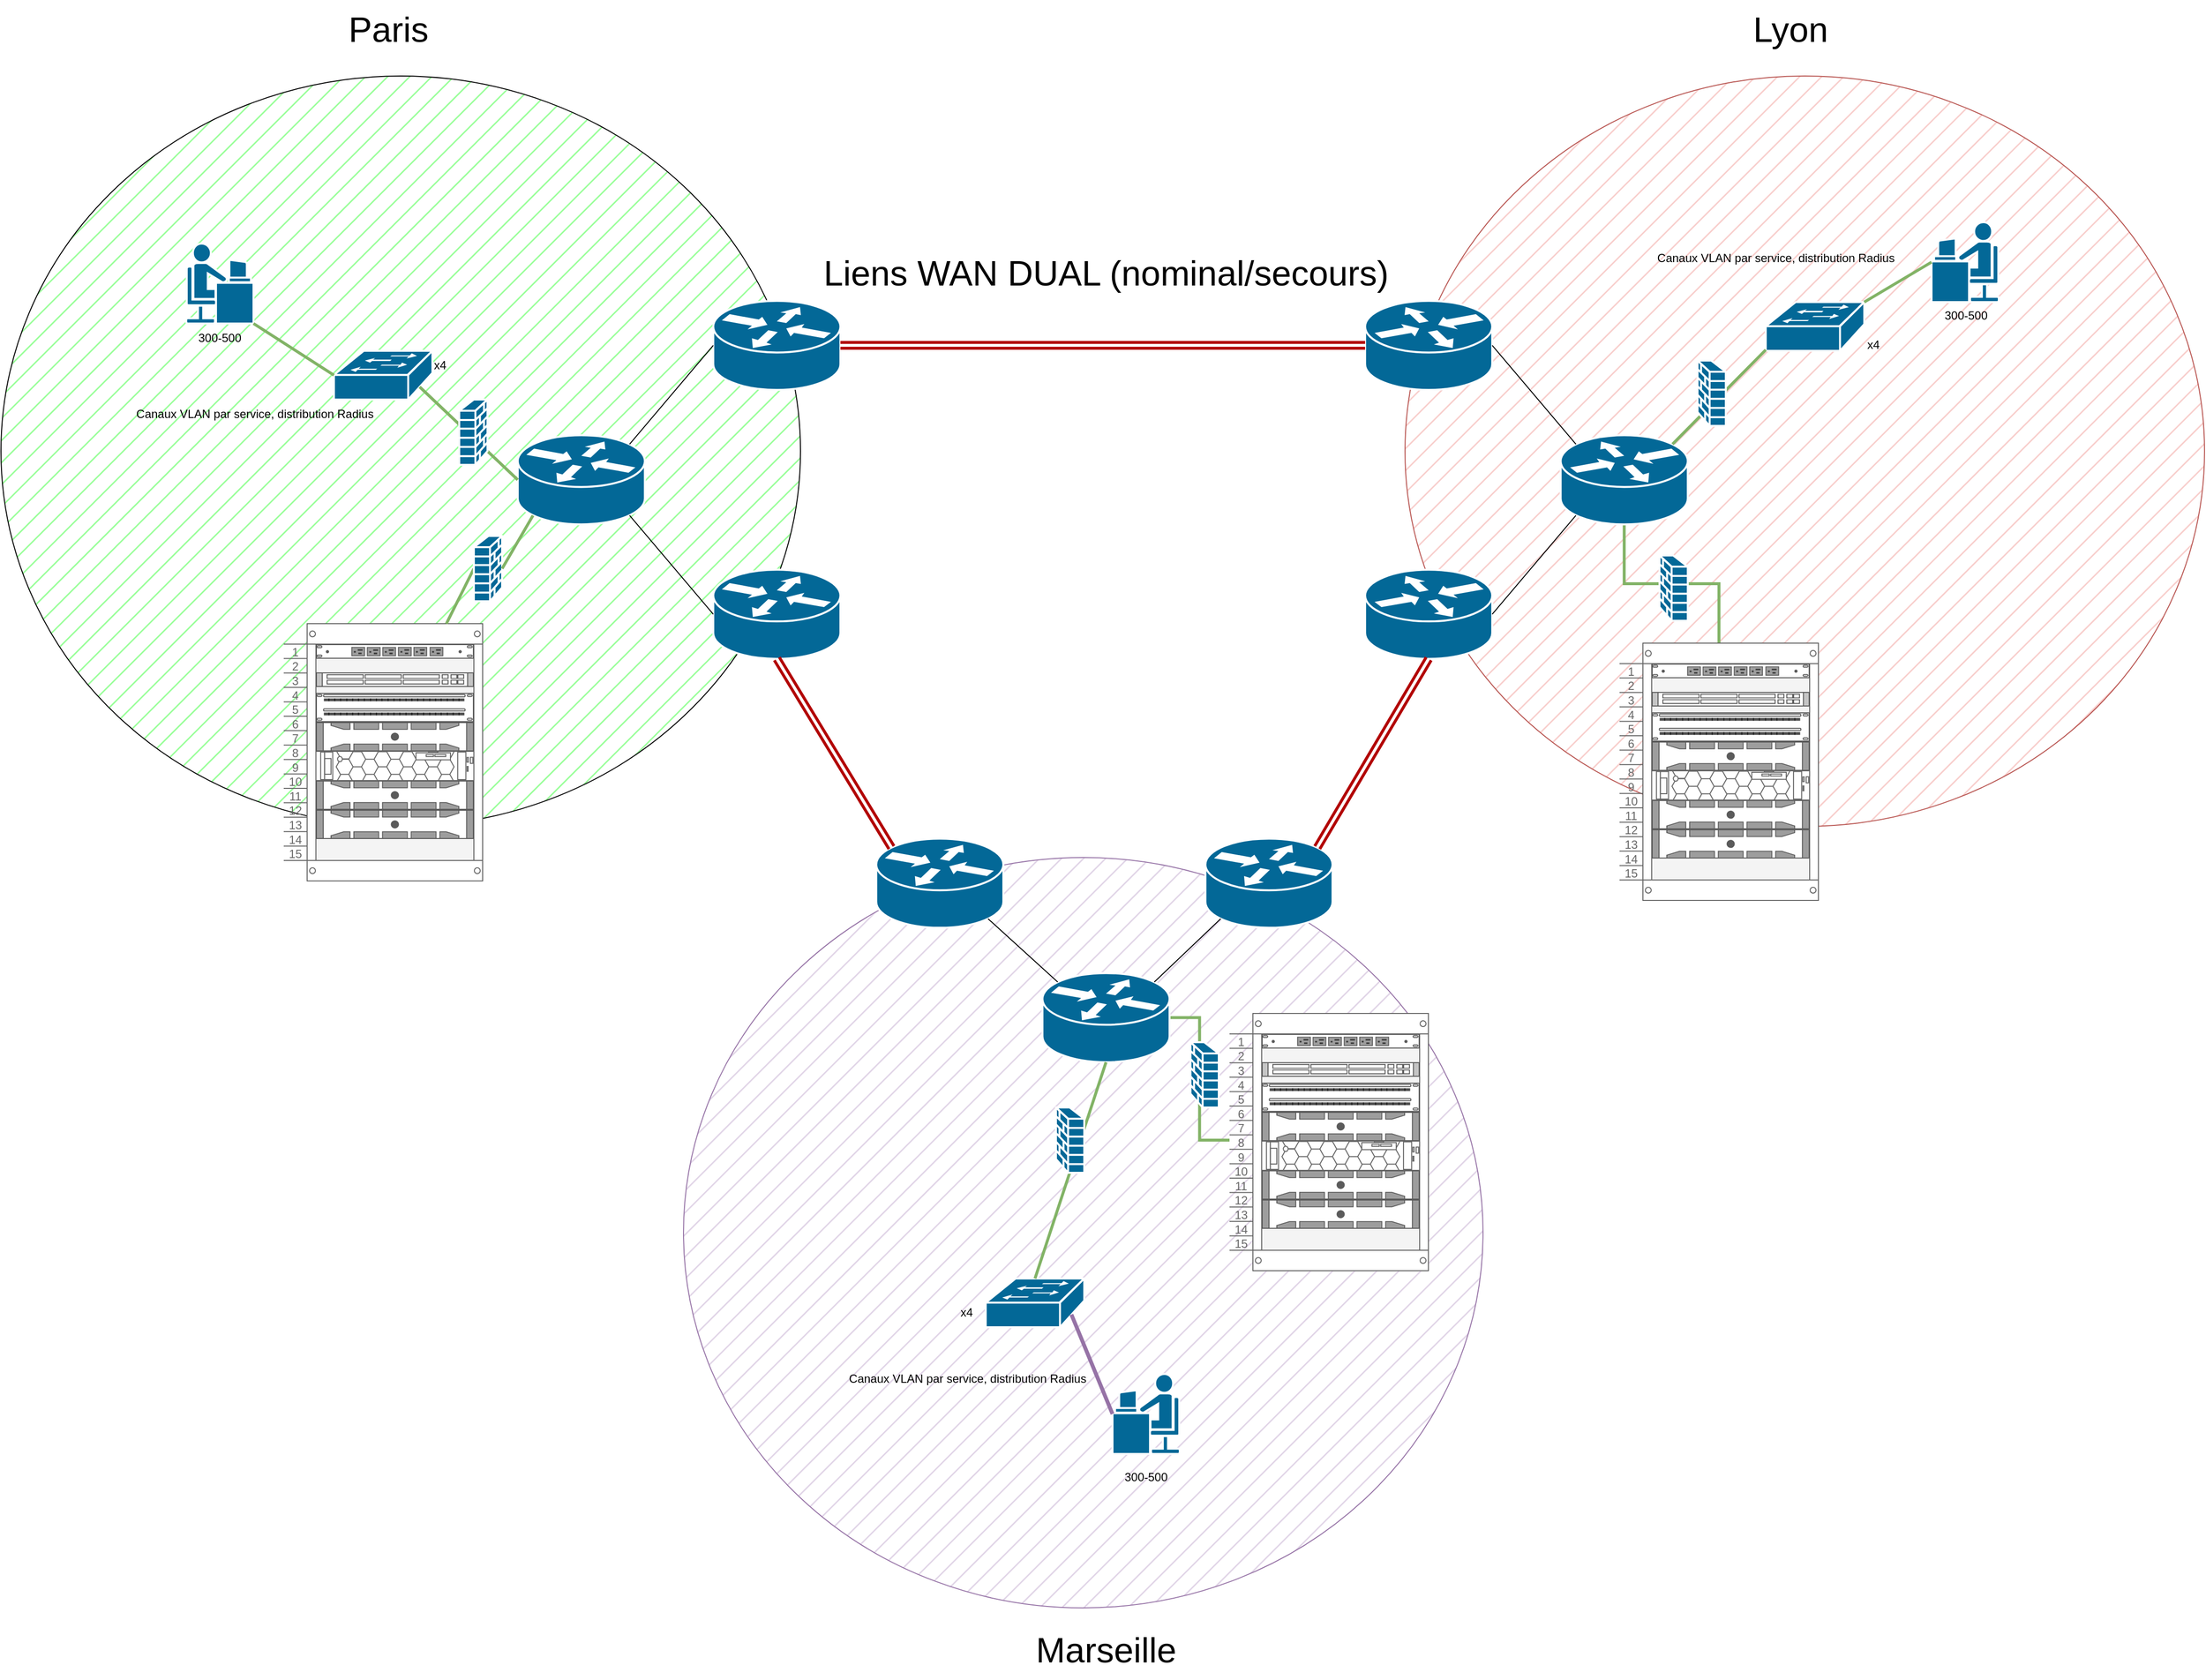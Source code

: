 <mxfile version="22.1.11" type="github">
  <diagram name="Page-1" id="g4gm5gnGPgdy_71Fz9E6">
    <mxGraphModel dx="3794" dy="2175" grid="1" gridSize="10" guides="1" tooltips="1" connect="1" arrows="1" fold="1" page="1" pageScale="1" pageWidth="1169" pageHeight="827" math="0" shadow="0">
      <root>
        <mxCell id="0" />
        <mxCell id="1" parent="0" />
        <mxCell id="iUcQiUfxktG9Ryg0rw_d-79" value="" style="ellipse;whiteSpace=wrap;html=1;fillColor=#e1d5e7;fillStyle=hatch;strokeColor=#9673a6;movable=0;resizable=0;rotatable=0;deletable=0;editable=0;locked=1;connectable=0;" vertex="1" parent="1">
          <mxGeometry x="250" y="620" width="820" height="770" as="geometry" />
        </mxCell>
        <mxCell id="iUcQiUfxktG9Ryg0rw_d-74" value="" style="ellipse;whiteSpace=wrap;html=1;fillColor=#f8cecc;fillStyle=hatch;strokeColor=#b85450;" vertex="1" parent="1">
          <mxGeometry x="990" y="-182" width="820" height="770" as="geometry" />
        </mxCell>
        <mxCell id="iUcQiUfxktG9Ryg0rw_d-60" value="" style="ellipse;whiteSpace=wrap;html=1;fillColor=#99FF99;fillStyle=hatch;" vertex="1" parent="1">
          <mxGeometry x="-450" y="-182" width="820" height="770" as="geometry" />
        </mxCell>
        <mxCell id="iUcQiUfxktG9Ryg0rw_d-22" value="" style="strokeColor=#666666;html=1;verticalLabelPosition=bottom;labelBackgroundColor=#ffffff;verticalAlign=top;outlineConnect=0;shadow=0;dashed=0;shape=mxgraph.rackGeneral.rackCabinet3;fillColor2=#f4f4f4;container=1;collapsible=0;childLayout=rack;allowGaps=1;marginLeft=33;marginRight=9;marginTop=21;marginBottom=22;textColor=#666666;numDisp=ascend;" vertex="1" parent="1">
          <mxGeometry x="-160" y="380" width="204" height="260" as="geometry" />
        </mxCell>
        <mxCell id="iUcQiUfxktG9Ryg0rw_d-25" value="" style="strokeColor=#666666;html=1;labelPosition=right;align=left;spacingLeft=15;shadow=0;dashed=0;outlineConnect=0;shape=mxgraph.rack.dell.power_strip;" vertex="1" parent="iUcQiUfxktG9Ryg0rw_d-22">
          <mxGeometry x="33" y="21" width="162" height="15" as="geometry" />
        </mxCell>
        <mxCell id="iUcQiUfxktG9Ryg0rw_d-24" value="" style="shape=mxgraph.rack.cisco.cisco_catalyst_4948_switch;html=1;labelPosition=right;align=left;spacingLeft=15;dashed=0;shadow=0;fillColor=#ffffff;" vertex="1" parent="iUcQiUfxktG9Ryg0rw_d-22">
          <mxGeometry x="33" y="50" width="162" height="15" as="geometry" />
        </mxCell>
        <mxCell id="iUcQiUfxktG9Ryg0rw_d-36" value="" style="strokeColor=#666666;html=1;labelPosition=right;align=left;spacingLeft=15;shadow=0;dashed=0;outlineConnect=0;shape=mxgraph.rack.general.cat5e_enhanced_patch_panel_48_ports;" vertex="1" parent="iUcQiUfxktG9Ryg0rw_d-22">
          <mxGeometry x="33" y="71" width="162" height="30" as="geometry" />
        </mxCell>
        <mxCell id="iUcQiUfxktG9Ryg0rw_d-30" value="" style="strokeColor=#666666;html=1;labelPosition=right;align=left;spacingLeft=15;shadow=0;dashed=0;outlineConnect=0;shape=mxgraph.rack.dell.dell_poweredge_2u;" vertex="1" parent="iUcQiUfxktG9Ryg0rw_d-22">
          <mxGeometry x="33" y="101" width="162" height="30" as="geometry" />
        </mxCell>
        <mxCell id="iUcQiUfxktG9Ryg0rw_d-33" value="" style="strokeColor=#666666;html=1;labelPosition=right;align=left;spacingLeft=15;shadow=0;dashed=0;outlineConnect=0;shape=mxgraph.rack.dell.poweredge_r730xd;" vertex="1" parent="iUcQiUfxktG9Ryg0rw_d-22">
          <mxGeometry x="33" y="191" width="162" height="30" as="geometry" />
        </mxCell>
        <mxCell id="iUcQiUfxktG9Ryg0rw_d-32" value="" style="strokeColor=#666666;html=1;labelPosition=right;align=left;spacingLeft=15;shadow=0;dashed=0;outlineConnect=0;shape=mxgraph.rack.dell.poweredge_r730;" vertex="1" parent="iUcQiUfxktG9Ryg0rw_d-22">
          <mxGeometry x="33" y="161" width="162" height="30" as="geometry" />
        </mxCell>
        <mxCell id="iUcQiUfxktG9Ryg0rw_d-31" value="" style="strokeColor=#666666;html=1;labelPosition=right;align=left;spacingLeft=15;shadow=0;dashed=0;outlineConnect=0;shape=mxgraph.rack.dell.poweredge_r840;" vertex="1" parent="iUcQiUfxktG9Ryg0rw_d-22">
          <mxGeometry x="33" y="131" width="162" height="30" as="geometry" />
        </mxCell>
        <mxCell id="iUcQiUfxktG9Ryg0rw_d-1" value="" style="shape=mxgraph.cisco.routers.router;sketch=0;html=1;pointerEvents=1;dashed=0;fillColor=#036897;strokeColor=#ffffff;strokeWidth=2;verticalLabelPosition=bottom;verticalAlign=top;align=center;outlineConnect=0;movable=1;resizable=1;rotatable=1;deletable=1;editable=1;locked=0;connectable=1;container=0;" vertex="1" parent="1">
          <mxGeometry x="80" y="186.675" width="130.362" height="91.411" as="geometry" />
        </mxCell>
        <mxCell id="iUcQiUfxktG9Ryg0rw_d-2" value="" style="shape=mxgraph.cisco.routers.router;sketch=0;html=1;pointerEvents=1;dashed=0;fillColor=#036897;strokeColor=#ffffff;strokeWidth=2;verticalLabelPosition=bottom;verticalAlign=top;align=center;outlineConnect=0;movable=1;resizable=1;rotatable=1;deletable=1;editable=1;locked=0;connectable=1;container=0;" vertex="1" parent="1">
          <mxGeometry x="280.557" y="48.697" width="130.362" height="91.411" as="geometry" />
        </mxCell>
        <mxCell id="iUcQiUfxktG9Ryg0rw_d-3" value="" style="shape=mxgraph.cisco.routers.router;sketch=0;html=1;pointerEvents=1;dashed=0;fillColor=#036897;strokeColor=#ffffff;strokeWidth=2;verticalLabelPosition=bottom;verticalAlign=top;align=center;outlineConnect=0;movable=1;resizable=1;rotatable=1;deletable=1;editable=1;locked=0;connectable=1;container=0;" vertex="1" parent="1">
          <mxGeometry x="280.557" y="324.654" width="130.362" height="91.411" as="geometry" />
        </mxCell>
        <mxCell id="iUcQiUfxktG9Ryg0rw_d-5" style="rounded=0;orthogonalLoop=1;jettySize=auto;html=1;exitX=0.88;exitY=0.9;exitDx=0;exitDy=0;exitPerimeter=0;entryX=0;entryY=0.5;entryDx=0;entryDy=0;entryPerimeter=0;endArrow=none;endFill=0;movable=1;resizable=1;rotatable=1;deletable=1;editable=1;locked=0;connectable=1;" edge="1" parent="1" source="iUcQiUfxktG9Ryg0rw_d-1" target="iUcQiUfxktG9Ryg0rw_d-3">
          <mxGeometry relative="1" as="geometry" />
        </mxCell>
        <mxCell id="iUcQiUfxktG9Ryg0rw_d-7" style="rounded=0;orthogonalLoop=1;jettySize=auto;html=1;exitX=0.88;exitY=0.1;exitDx=0;exitDy=0;exitPerimeter=0;entryX=0;entryY=0.5;entryDx=0;entryDy=0;entryPerimeter=0;endArrow=none;endFill=0;movable=1;resizable=1;rotatable=1;deletable=1;editable=1;locked=0;connectable=1;" edge="1" parent="1" source="iUcQiUfxktG9Ryg0rw_d-1" target="iUcQiUfxktG9Ryg0rw_d-2">
          <mxGeometry relative="1" as="geometry" />
        </mxCell>
        <mxCell id="iUcQiUfxktG9Ryg0rw_d-54" style="edgeStyle=orthogonalEdgeStyle;rounded=0;orthogonalLoop=1;jettySize=auto;html=1;exitX=0.5;exitY=1;exitDx=0;exitDy=0;exitPerimeter=0;endArrow=none;endFill=0;strokeWidth=3;fillColor=#d5e8d4;strokeColor=#82b366;" edge="1" parent="1" source="iUcQiUfxktG9Ryg0rw_d-8" target="iUcQiUfxktG9Ryg0rw_d-45">
          <mxGeometry relative="1" as="geometry" />
        </mxCell>
        <mxCell id="iUcQiUfxktG9Ryg0rw_d-8" value="" style="shape=mxgraph.cisco.routers.router;sketch=0;html=1;pointerEvents=1;dashed=0;fillColor=#036897;strokeColor=#ffffff;strokeWidth=2;verticalLabelPosition=bottom;verticalAlign=top;align=center;outlineConnect=0;flipH=1;flipV=0;movable=1;resizable=1;rotatable=1;deletable=1;editable=1;locked=0;connectable=1;container=0;" vertex="1" parent="1">
          <mxGeometry x="1149.638" y="186.675" width="130.362" height="91.411" as="geometry" />
        </mxCell>
        <mxCell id="iUcQiUfxktG9Ryg0rw_d-9" value="" style="shape=mxgraph.cisco.routers.router;sketch=0;html=1;pointerEvents=1;dashed=0;fillColor=#036897;strokeColor=#ffffff;strokeWidth=2;verticalLabelPosition=bottom;verticalAlign=top;align=center;outlineConnect=0;flipH=1;flipV=0;movable=1;resizable=1;rotatable=1;deletable=1;editable=1;locked=0;connectable=1;container=0;" vertex="1" parent="1">
          <mxGeometry x="949.081" y="48.697" width="130.362" height="91.411" as="geometry" />
        </mxCell>
        <mxCell id="iUcQiUfxktG9Ryg0rw_d-10" value="" style="shape=mxgraph.cisco.routers.router;sketch=0;html=1;pointerEvents=1;dashed=0;fillColor=#036897;strokeColor=#ffffff;strokeWidth=2;verticalLabelPosition=bottom;verticalAlign=top;align=center;outlineConnect=0;flipH=1;flipV=0;movable=1;resizable=1;rotatable=1;deletable=1;editable=1;locked=0;connectable=1;container=0;" vertex="1" parent="1">
          <mxGeometry x="949.081" y="324.654" width="130.362" height="91.411" as="geometry" />
        </mxCell>
        <mxCell id="iUcQiUfxktG9Ryg0rw_d-11" style="rounded=0;orthogonalLoop=1;jettySize=auto;html=1;exitX=0.88;exitY=0.9;exitDx=0;exitDy=0;exitPerimeter=0;entryX=0;entryY=0.5;entryDx=0;entryDy=0;entryPerimeter=0;endArrow=none;endFill=0;movable=1;resizable=1;rotatable=1;deletable=1;editable=1;locked=0;connectable=1;" edge="1" parent="1" source="iUcQiUfxktG9Ryg0rw_d-8" target="iUcQiUfxktG9Ryg0rw_d-10">
          <mxGeometry relative="1" as="geometry" />
        </mxCell>
        <mxCell id="iUcQiUfxktG9Ryg0rw_d-20" style="rounded=0;orthogonalLoop=1;jettySize=auto;html=1;exitX=1;exitY=0.5;exitDx=0;exitDy=0;exitPerimeter=0;endArrow=none;endFill=0;shape=link;fillColor=#e51400;strokeColor=#B20000;strokeWidth=3;movable=1;resizable=1;rotatable=1;deletable=1;editable=1;locked=0;connectable=1;" edge="1" parent="1" source="iUcQiUfxktG9Ryg0rw_d-2" target="iUcQiUfxktG9Ryg0rw_d-9">
          <mxGeometry relative="1" as="geometry" />
        </mxCell>
        <mxCell id="iUcQiUfxktG9Ryg0rw_d-12" style="rounded=0;orthogonalLoop=1;jettySize=auto;html=1;exitX=0.88;exitY=0.1;exitDx=0;exitDy=0;exitPerimeter=0;entryX=0;entryY=0.5;entryDx=0;entryDy=0;entryPerimeter=0;endArrow=none;endFill=0;movable=1;resizable=1;rotatable=1;deletable=1;editable=1;locked=0;connectable=1;" edge="1" parent="1" source="iUcQiUfxktG9Ryg0rw_d-8" target="iUcQiUfxktG9Ryg0rw_d-9">
          <mxGeometry relative="1" as="geometry" />
        </mxCell>
        <mxCell id="iUcQiUfxktG9Ryg0rw_d-13" value="" style="shape=mxgraph.cisco.routers.router;sketch=0;html=1;pointerEvents=1;dashed=0;fillColor=#036897;strokeColor=#ffffff;strokeWidth=2;verticalLabelPosition=bottom;verticalAlign=top;align=center;outlineConnect=0;movable=1;resizable=1;rotatable=1;deletable=1;editable=1;locked=0;connectable=1;container=0;" vertex="1" parent="1">
          <mxGeometry x="447.688" y="600.611" width="130.362" height="91.411" as="geometry" />
        </mxCell>
        <mxCell id="iUcQiUfxktG9Ryg0rw_d-14" value="" style="shape=mxgraph.cisco.routers.router;sketch=0;html=1;pointerEvents=1;dashed=0;fillColor=#036897;strokeColor=#ffffff;strokeWidth=2;verticalLabelPosition=bottom;verticalAlign=top;align=center;outlineConnect=0;movable=1;resizable=1;rotatable=1;deletable=1;editable=1;locked=0;connectable=1;container=0;" vertex="1" parent="1">
          <mxGeometry x="785.292" y="600.611" width="130.362" height="91.411" as="geometry" />
        </mxCell>
        <mxCell id="iUcQiUfxktG9Ryg0rw_d-53" style="edgeStyle=orthogonalEdgeStyle;rounded=0;orthogonalLoop=1;jettySize=auto;html=1;exitX=1;exitY=0.5;exitDx=0;exitDy=0;exitPerimeter=0;endArrow=none;endFill=0;strokeWidth=3;fillColor=#d5e8d4;strokeColor=#82b366;" edge="1" parent="1" source="iUcQiUfxktG9Ryg0rw_d-15" target="iUcQiUfxktG9Ryg0rw_d-37">
          <mxGeometry relative="1" as="geometry" />
        </mxCell>
        <mxCell id="iUcQiUfxktG9Ryg0rw_d-15" value="" style="shape=mxgraph.cisco.routers.router;sketch=0;html=1;pointerEvents=1;dashed=0;fillColor=#036897;strokeColor=#ffffff;strokeWidth=2;verticalLabelPosition=bottom;verticalAlign=top;align=center;outlineConnect=0;movable=1;resizable=1;rotatable=1;deletable=1;editable=1;locked=0;connectable=1;container=0;" vertex="1" parent="1">
          <mxGeometry x="618.162" y="738.589" width="130.362" height="91.411" as="geometry" />
        </mxCell>
        <mxCell id="iUcQiUfxktG9Ryg0rw_d-16" style="rounded=0;orthogonalLoop=1;jettySize=auto;html=1;exitX=0.88;exitY=0.9;exitDx=0;exitDy=0;exitPerimeter=0;entryX=0.12;entryY=0.1;entryDx=0;entryDy=0;entryPerimeter=0;endArrow=none;endFill=0;movable=1;resizable=1;rotatable=1;deletable=1;editable=1;locked=0;connectable=1;" edge="1" parent="1" source="iUcQiUfxktG9Ryg0rw_d-13" target="iUcQiUfxktG9Ryg0rw_d-15">
          <mxGeometry relative="1" as="geometry" />
        </mxCell>
        <mxCell id="iUcQiUfxktG9Ryg0rw_d-17" style="rounded=0;orthogonalLoop=1;jettySize=auto;html=1;exitX=0.12;exitY=0.9;exitDx=0;exitDy=0;exitPerimeter=0;entryX=0.88;entryY=0.1;entryDx=0;entryDy=0;entryPerimeter=0;endArrow=none;endFill=0;movable=1;resizable=1;rotatable=1;deletable=1;editable=1;locked=0;connectable=1;" edge="1" parent="1" source="iUcQiUfxktG9Ryg0rw_d-14" target="iUcQiUfxktG9Ryg0rw_d-15">
          <mxGeometry relative="1" as="geometry" />
        </mxCell>
        <mxCell id="iUcQiUfxktG9Ryg0rw_d-18" style="rounded=0;orthogonalLoop=1;jettySize=auto;html=1;exitX=0.5;exitY=1;exitDx=0;exitDy=0;exitPerimeter=0;entryX=0.12;entryY=0.1;entryDx=0;entryDy=0;entryPerimeter=0;endArrow=none;endFill=0;shape=link;fillColor=#e51400;strokeColor=#B20000;strokeWidth=3;movable=1;resizable=1;rotatable=1;deletable=1;editable=1;locked=0;connectable=1;" edge="1" parent="1" source="iUcQiUfxktG9Ryg0rw_d-3" target="iUcQiUfxktG9Ryg0rw_d-13">
          <mxGeometry relative="1" as="geometry" />
        </mxCell>
        <mxCell id="iUcQiUfxktG9Ryg0rw_d-19" style="rounded=0;orthogonalLoop=1;jettySize=auto;html=1;exitX=0.5;exitY=1;exitDx=0;exitDy=0;exitPerimeter=0;entryX=0.88;entryY=0.1;entryDx=0;entryDy=0;entryPerimeter=0;endArrow=none;endFill=0;shape=link;fillColor=#e51400;strokeColor=#B20000;strokeWidth=3;movable=1;resizable=1;rotatable=1;deletable=1;editable=1;locked=0;connectable=1;" edge="1" parent="1" source="iUcQiUfxktG9Ryg0rw_d-10" target="iUcQiUfxktG9Ryg0rw_d-14">
          <mxGeometry relative="1" as="geometry" />
        </mxCell>
        <mxCell id="iUcQiUfxktG9Ryg0rw_d-21" value="&lt;div&gt;&lt;font style=&quot;font-size: 36px;&quot;&gt;Liens WAN DUAL (nominal/secours)&lt;br&gt;&lt;/font&gt;&lt;/div&gt;" style="text;html=1;align=center;verticalAlign=middle;resizable=1;points=[];autosize=1;strokeColor=none;fillColor=none;movable=1;rotatable=1;deletable=1;editable=1;locked=0;connectable=1;container=0;" vertex="1" parent="1">
          <mxGeometry x="383.345" y="-10" width="600" height="60" as="geometry" />
        </mxCell>
        <mxCell id="iUcQiUfxktG9Ryg0rw_d-37" value="" style="strokeColor=#666666;html=1;verticalLabelPosition=bottom;labelBackgroundColor=#ffffff;verticalAlign=top;outlineConnect=0;shadow=0;dashed=0;shape=mxgraph.rackGeneral.rackCabinet3;fillColor2=#f4f4f4;container=1;collapsible=0;childLayout=rack;allowGaps=1;marginLeft=33;marginRight=9;marginTop=21;marginBottom=22;textColor=#666666;numDisp=ascend;" vertex="1" parent="1">
          <mxGeometry x="810" y="780" width="204" height="260" as="geometry" />
        </mxCell>
        <mxCell id="iUcQiUfxktG9Ryg0rw_d-38" value="" style="strokeColor=#666666;html=1;labelPosition=right;align=left;spacingLeft=15;shadow=0;dashed=0;outlineConnect=0;shape=mxgraph.rack.dell.power_strip;" vertex="1" parent="iUcQiUfxktG9Ryg0rw_d-37">
          <mxGeometry x="33" y="21" width="162" height="15" as="geometry" />
        </mxCell>
        <mxCell id="iUcQiUfxktG9Ryg0rw_d-39" value="" style="shape=mxgraph.rack.cisco.cisco_catalyst_4948_switch;html=1;labelPosition=right;align=left;spacingLeft=15;dashed=0;shadow=0;fillColor=#ffffff;" vertex="1" parent="iUcQiUfxktG9Ryg0rw_d-37">
          <mxGeometry x="33" y="50" width="162" height="15" as="geometry" />
        </mxCell>
        <mxCell id="iUcQiUfxktG9Ryg0rw_d-40" value="" style="strokeColor=#666666;html=1;labelPosition=right;align=left;spacingLeft=15;shadow=0;dashed=0;outlineConnect=0;shape=mxgraph.rack.general.cat5e_enhanced_patch_panel_48_ports;" vertex="1" parent="iUcQiUfxktG9Ryg0rw_d-37">
          <mxGeometry x="33" y="71" width="162" height="30" as="geometry" />
        </mxCell>
        <mxCell id="iUcQiUfxktG9Ryg0rw_d-41" value="" style="strokeColor=#666666;html=1;labelPosition=right;align=left;spacingLeft=15;shadow=0;dashed=0;outlineConnect=0;shape=mxgraph.rack.dell.dell_poweredge_2u;" vertex="1" parent="iUcQiUfxktG9Ryg0rw_d-37">
          <mxGeometry x="33" y="101" width="162" height="30" as="geometry" />
        </mxCell>
        <mxCell id="iUcQiUfxktG9Ryg0rw_d-42" value="" style="strokeColor=#666666;html=1;labelPosition=right;align=left;spacingLeft=15;shadow=0;dashed=0;outlineConnect=0;shape=mxgraph.rack.dell.poweredge_r730xd;" vertex="1" parent="iUcQiUfxktG9Ryg0rw_d-37">
          <mxGeometry x="33" y="191" width="162" height="30" as="geometry" />
        </mxCell>
        <mxCell id="iUcQiUfxktG9Ryg0rw_d-43" value="" style="strokeColor=#666666;html=1;labelPosition=right;align=left;spacingLeft=15;shadow=0;dashed=0;outlineConnect=0;shape=mxgraph.rack.dell.poweredge_r730;" vertex="1" parent="iUcQiUfxktG9Ryg0rw_d-37">
          <mxGeometry x="33" y="161" width="162" height="30" as="geometry" />
        </mxCell>
        <mxCell id="iUcQiUfxktG9Ryg0rw_d-44" value="" style="strokeColor=#666666;html=1;labelPosition=right;align=left;spacingLeft=15;shadow=0;dashed=0;outlineConnect=0;shape=mxgraph.rack.dell.poweredge_r840;" vertex="1" parent="iUcQiUfxktG9Ryg0rw_d-37">
          <mxGeometry x="33" y="131" width="162" height="30" as="geometry" />
        </mxCell>
        <mxCell id="iUcQiUfxktG9Ryg0rw_d-45" value="" style="strokeColor=#666666;html=1;verticalLabelPosition=bottom;labelBackgroundColor=#ffffff;verticalAlign=top;outlineConnect=0;shadow=0;dashed=0;shape=mxgraph.rackGeneral.rackCabinet3;fillColor2=#f4f4f4;container=1;collapsible=0;childLayout=rack;allowGaps=1;marginLeft=33;marginRight=9;marginTop=21;marginBottom=22;textColor=#666666;numDisp=ascend;" vertex="1" parent="1">
          <mxGeometry x="1210" y="400" width="204" height="260" as="geometry" />
        </mxCell>
        <mxCell id="iUcQiUfxktG9Ryg0rw_d-46" value="" style="strokeColor=#666666;html=1;labelPosition=right;align=left;spacingLeft=15;shadow=0;dashed=0;outlineConnect=0;shape=mxgraph.rack.dell.power_strip;" vertex="1" parent="iUcQiUfxktG9Ryg0rw_d-45">
          <mxGeometry x="33" y="21" width="162" height="15" as="geometry" />
        </mxCell>
        <mxCell id="iUcQiUfxktG9Ryg0rw_d-47" value="" style="shape=mxgraph.rack.cisco.cisco_catalyst_4948_switch;html=1;labelPosition=right;align=left;spacingLeft=15;dashed=0;shadow=0;fillColor=#ffffff;" vertex="1" parent="iUcQiUfxktG9Ryg0rw_d-45">
          <mxGeometry x="33" y="50" width="162" height="15" as="geometry" />
        </mxCell>
        <mxCell id="iUcQiUfxktG9Ryg0rw_d-48" value="" style="strokeColor=#666666;html=1;labelPosition=right;align=left;spacingLeft=15;shadow=0;dashed=0;outlineConnect=0;shape=mxgraph.rack.general.cat5e_enhanced_patch_panel_48_ports;" vertex="1" parent="iUcQiUfxktG9Ryg0rw_d-45">
          <mxGeometry x="33" y="71" width="162" height="30" as="geometry" />
        </mxCell>
        <mxCell id="iUcQiUfxktG9Ryg0rw_d-49" value="" style="strokeColor=#666666;html=1;labelPosition=right;align=left;spacingLeft=15;shadow=0;dashed=0;outlineConnect=0;shape=mxgraph.rack.dell.dell_poweredge_2u;" vertex="1" parent="iUcQiUfxktG9Ryg0rw_d-45">
          <mxGeometry x="33" y="101" width="162" height="30" as="geometry" />
        </mxCell>
        <mxCell id="iUcQiUfxktG9Ryg0rw_d-50" value="" style="strokeColor=#666666;html=1;labelPosition=right;align=left;spacingLeft=15;shadow=0;dashed=0;outlineConnect=0;shape=mxgraph.rack.dell.poweredge_r730xd;" vertex="1" parent="iUcQiUfxktG9Ryg0rw_d-45">
          <mxGeometry x="33" y="191" width="162" height="30" as="geometry" />
        </mxCell>
        <mxCell id="iUcQiUfxktG9Ryg0rw_d-51" value="" style="strokeColor=#666666;html=1;labelPosition=right;align=left;spacingLeft=15;shadow=0;dashed=0;outlineConnect=0;shape=mxgraph.rack.dell.poweredge_r730;" vertex="1" parent="iUcQiUfxktG9Ryg0rw_d-45">
          <mxGeometry x="33" y="161" width="162" height="30" as="geometry" />
        </mxCell>
        <mxCell id="iUcQiUfxktG9Ryg0rw_d-52" value="" style="strokeColor=#666666;html=1;labelPosition=right;align=left;spacingLeft=15;shadow=0;dashed=0;outlineConnect=0;shape=mxgraph.rack.dell.poweredge_r840;" vertex="1" parent="iUcQiUfxktG9Ryg0rw_d-45">
          <mxGeometry x="33" y="131" width="162" height="30" as="geometry" />
        </mxCell>
        <mxCell id="iUcQiUfxktG9Ryg0rw_d-57" value="" style="shape=mxgraph.cisco.people.androgenous_person;sketch=0;html=1;pointerEvents=1;dashed=0;fillColor=#036897;strokeColor=#ffffff;strokeWidth=2;verticalLabelPosition=bottom;verticalAlign=top;align=center;outlineConnect=0;" vertex="1" parent="1">
          <mxGeometry x="-260" y="-10" width="69" height="82" as="geometry" />
        </mxCell>
        <mxCell id="iUcQiUfxktG9Ryg0rw_d-66" style="rounded=0;orthogonalLoop=1;jettySize=auto;html=1;exitX=0;exitY=0.5;exitDx=0;exitDy=0;exitPerimeter=0;endArrow=none;endFill=0;strokeWidth=3;fillColor=#d5e8d4;strokeColor=#82b366;" edge="1" parent="1" source="iUcQiUfxktG9Ryg0rw_d-62" target="iUcQiUfxktG9Ryg0rw_d-22">
          <mxGeometry relative="1" as="geometry" />
        </mxCell>
        <mxCell id="iUcQiUfxktG9Ryg0rw_d-62" value="" style="shape=mxgraph.cisco.security.firewall;sketch=0;html=1;pointerEvents=1;dashed=0;fillColor=#036897;strokeColor=#ffffff;strokeWidth=2;verticalLabelPosition=bottom;verticalAlign=top;align=center;outlineConnect=0;" vertex="1" parent="1">
          <mxGeometry x="35" y="290" width="29" height="67" as="geometry" />
        </mxCell>
        <mxCell id="iUcQiUfxktG9Ryg0rw_d-65" style="rounded=0;orthogonalLoop=1;jettySize=auto;html=1;exitX=0.12;exitY=0.9;exitDx=0;exitDy=0;exitPerimeter=0;entryX=1;entryY=0.5;entryDx=0;entryDy=0;entryPerimeter=0;endArrow=none;endFill=0;fillColor=#d5e8d4;strokeColor=#82b366;strokeWidth=3;" edge="1" parent="1" source="iUcQiUfxktG9Ryg0rw_d-1" target="iUcQiUfxktG9Ryg0rw_d-62">
          <mxGeometry relative="1" as="geometry" />
        </mxCell>
        <mxCell id="iUcQiUfxktG9Ryg0rw_d-67" value="" style="shape=mxgraph.cisco.switches.workgroup_switch;sketch=0;html=1;pointerEvents=1;dashed=0;fillColor=#036897;strokeColor=#ffffff;strokeWidth=2;verticalLabelPosition=bottom;verticalAlign=top;align=center;outlineConnect=0;" vertex="1" parent="1">
          <mxGeometry x="-108.5" y="100" width="101" height="50" as="geometry" />
        </mxCell>
        <mxCell id="iUcQiUfxktG9Ryg0rw_d-68" style="rounded=0;orthogonalLoop=1;jettySize=auto;html=1;exitX=0.87;exitY=0.74;exitDx=0;exitDy=0;exitPerimeter=0;entryX=0;entryY=0.5;entryDx=0;entryDy=0;entryPerimeter=0;fillColor=#d5e8d4;strokeColor=#82b366;strokeWidth=3;endArrow=none;endFill=0;" edge="1" parent="1" source="iUcQiUfxktG9Ryg0rw_d-67" target="iUcQiUfxktG9Ryg0rw_d-1">
          <mxGeometry relative="1" as="geometry" />
        </mxCell>
        <mxCell id="iUcQiUfxktG9Ryg0rw_d-69" style="rounded=0;orthogonalLoop=1;jettySize=auto;html=1;exitX=1;exitY=1;exitDx=0;exitDy=0;exitPerimeter=0;entryX=0;entryY=0.5;entryDx=0;entryDy=0;entryPerimeter=0;strokeWidth=3;fillColor=#d5e8d4;strokeColor=#82b366;endArrow=none;endFill=0;" edge="1" parent="1" source="iUcQiUfxktG9Ryg0rw_d-57" target="iUcQiUfxktG9Ryg0rw_d-67">
          <mxGeometry relative="1" as="geometry" />
        </mxCell>
        <mxCell id="iUcQiUfxktG9Ryg0rw_d-70" value="" style="shape=mxgraph.cisco.security.firewall;sketch=0;html=1;pointerEvents=1;dashed=0;fillColor=#036897;strokeColor=#ffffff;strokeWidth=2;verticalLabelPosition=bottom;verticalAlign=top;align=center;outlineConnect=0;" vertex="1" parent="1">
          <mxGeometry x="20" y="150" width="29" height="67" as="geometry" />
        </mxCell>
        <mxCell id="iUcQiUfxktG9Ryg0rw_d-71" value="" style="shape=mxgraph.cisco.people.androgenous_person;sketch=0;html=1;pointerEvents=1;dashed=0;fillColor=#036897;strokeColor=#ffffff;strokeWidth=2;verticalLabelPosition=bottom;verticalAlign=top;align=center;outlineConnect=0;flipH=1;" vertex="1" parent="1">
          <mxGeometry x="1530" y="-32" width="69" height="82" as="geometry" />
        </mxCell>
        <mxCell id="iUcQiUfxktG9Ryg0rw_d-72" value="" style="shape=mxgraph.cisco.switches.workgroup_switch;sketch=0;html=1;pointerEvents=1;dashed=0;fillColor=#036897;strokeColor=#ffffff;strokeWidth=2;verticalLabelPosition=bottom;verticalAlign=top;align=center;outlineConnect=0;" vertex="1" parent="1">
          <mxGeometry x="1360" y="50" width="101" height="50" as="geometry" />
        </mxCell>
        <mxCell id="iUcQiUfxktG9Ryg0rw_d-75" style="rounded=0;orthogonalLoop=1;jettySize=auto;html=1;exitX=0.12;exitY=0.1;exitDx=0;exitDy=0;exitPerimeter=0;entryX=0;entryY=0.98;entryDx=0;entryDy=0;entryPerimeter=0;endArrow=none;endFill=0;strokeWidth=3;fillColor=#d5e8d4;strokeColor=#82b366;" edge="1" parent="1" source="iUcQiUfxktG9Ryg0rw_d-8" target="iUcQiUfxktG9Ryg0rw_d-72">
          <mxGeometry relative="1" as="geometry" />
        </mxCell>
        <mxCell id="iUcQiUfxktG9Ryg0rw_d-76" value="" style="shape=mxgraph.cisco.security.firewall;sketch=0;html=1;pointerEvents=1;dashed=0;fillColor=#036897;strokeColor=#ffffff;strokeWidth=2;verticalLabelPosition=bottom;verticalAlign=top;align=center;outlineConnect=0;flipH=1;flipV=0;" vertex="1" parent="1">
          <mxGeometry x="1290" y="110" width="29" height="67" as="geometry" />
        </mxCell>
        <mxCell id="iUcQiUfxktG9Ryg0rw_d-78" style="rounded=0;orthogonalLoop=1;jettySize=auto;html=1;exitX=1;exitY=0;exitDx=0;exitDy=0;exitPerimeter=0;entryX=1;entryY=0.5;entryDx=0;entryDy=0;entryPerimeter=0;strokeColor=#82b366;strokeWidth=3;endArrow=none;endFill=0;fillColor=#d5e8d4;" edge="1" parent="1" source="iUcQiUfxktG9Ryg0rw_d-72" target="iUcQiUfxktG9Ryg0rw_d-71">
          <mxGeometry relative="1" as="geometry" />
        </mxCell>
        <mxCell id="iUcQiUfxktG9Ryg0rw_d-80" value="" style="shape=mxgraph.cisco.people.androgenous_person;sketch=0;html=1;pointerEvents=1;dashed=0;fillColor=#036897;strokeColor=#ffffff;strokeWidth=2;verticalLabelPosition=bottom;verticalAlign=top;align=center;outlineConnect=0;flipH=1;" vertex="1" parent="1">
          <mxGeometry x="690" y="1150" width="69" height="82" as="geometry" />
        </mxCell>
        <mxCell id="iUcQiUfxktG9Ryg0rw_d-81" value="" style="shape=mxgraph.cisco.switches.workgroup_switch;sketch=0;html=1;pointerEvents=1;dashed=0;fillColor=#036897;strokeColor=#ffffff;strokeWidth=2;verticalLabelPosition=bottom;verticalAlign=top;align=center;outlineConnect=0;" vertex="1" parent="1">
          <mxGeometry x="560" y="1052" width="101" height="50" as="geometry" />
        </mxCell>
        <mxCell id="iUcQiUfxktG9Ryg0rw_d-84" style="rounded=0;orthogonalLoop=1;jettySize=auto;html=1;exitX=0.87;exitY=0.74;exitDx=0;exitDy=0;exitPerimeter=0;entryX=1;entryY=0.5;entryDx=0;entryDy=0;entryPerimeter=0;endArrow=none;endFill=0;strokeWidth=4;fillColor=#e1d5e7;strokeColor=#9673a6;" edge="1" parent="1" source="iUcQiUfxktG9Ryg0rw_d-81" target="iUcQiUfxktG9Ryg0rw_d-80">
          <mxGeometry relative="1" as="geometry" />
        </mxCell>
        <mxCell id="iUcQiUfxktG9Ryg0rw_d-85" style="rounded=0;orthogonalLoop=1;jettySize=auto;html=1;exitX=0.5;exitY=0;exitDx=0;exitDy=0;exitPerimeter=0;entryX=0.5;entryY=1;entryDx=0;entryDy=0;entryPerimeter=0;endArrow=none;endFill=0;fillColor=#d5e8d4;strokeColor=#82b366;strokeWidth=3;" edge="1" parent="1" source="iUcQiUfxktG9Ryg0rw_d-81" target="iUcQiUfxktG9Ryg0rw_d-15">
          <mxGeometry relative="1" as="geometry" />
        </mxCell>
        <mxCell id="iUcQiUfxktG9Ryg0rw_d-82" value="" style="shape=mxgraph.cisco.security.firewall;sketch=0;html=1;pointerEvents=1;dashed=0;fillColor=#036897;strokeColor=#ffffff;strokeWidth=2;verticalLabelPosition=bottom;verticalAlign=top;align=center;outlineConnect=0;flipH=1;flipV=0;" vertex="1" parent="1">
          <mxGeometry x="632" y="876.5" width="29" height="67" as="geometry" />
        </mxCell>
        <mxCell id="iUcQiUfxktG9Ryg0rw_d-86" value="300-500" style="text;html=1;align=center;verticalAlign=middle;resizable=0;points=[];autosize=1;strokeColor=none;fillColor=none;" vertex="1" parent="1">
          <mxGeometry x="689" y="1241" width="70" height="30" as="geometry" />
        </mxCell>
        <mxCell id="iUcQiUfxktG9Ryg0rw_d-87" value="x4" style="text;html=1;align=center;verticalAlign=middle;resizable=0;points=[];autosize=1;strokeColor=none;fillColor=none;" vertex="1" parent="1">
          <mxGeometry x="520" y="1072" width="40" height="30" as="geometry" />
        </mxCell>
        <mxCell id="iUcQiUfxktG9Ryg0rw_d-88" value="Canaux VLAN par service, distribution Radius" style="text;html=1;align=center;verticalAlign=middle;resizable=0;points=[];autosize=1;strokeColor=none;fillColor=none;" vertex="1" parent="1">
          <mxGeometry x="410.92" y="1140" width="260" height="30" as="geometry" />
        </mxCell>
        <mxCell id="iUcQiUfxktG9Ryg0rw_d-89" value="300-500" style="text;html=1;align=center;verticalAlign=middle;resizable=0;points=[];autosize=1;strokeColor=none;fillColor=none;" vertex="1" parent="1">
          <mxGeometry x="1529.5" y="48.7" width="70" height="30" as="geometry" />
        </mxCell>
        <mxCell id="iUcQiUfxktG9Ryg0rw_d-90" value="x4" style="text;html=1;align=center;verticalAlign=middle;resizable=0;points=[];autosize=1;strokeColor=none;fillColor=none;" vertex="1" parent="1">
          <mxGeometry x="1450" y="78.7" width="40" height="30" as="geometry" />
        </mxCell>
        <mxCell id="iUcQiUfxktG9Ryg0rw_d-91" value="Canaux VLAN par service, distribution Radius" style="text;html=1;align=center;verticalAlign=middle;resizable=0;points=[];autosize=1;strokeColor=none;fillColor=none;" vertex="1" parent="1">
          <mxGeometry x="1240" y="-10" width="260" height="30" as="geometry" />
        </mxCell>
        <mxCell id="iUcQiUfxktG9Ryg0rw_d-92" value="300-500" style="text;html=1;align=center;verticalAlign=middle;resizable=0;points=[];autosize=1;strokeColor=none;fillColor=none;" vertex="1" parent="1">
          <mxGeometry x="-261.0" y="72" width="70" height="30" as="geometry" />
        </mxCell>
        <mxCell id="iUcQiUfxktG9Ryg0rw_d-93" value="x4" style="text;html=1;align=center;verticalAlign=middle;resizable=0;points=[];autosize=1;strokeColor=none;fillColor=none;" vertex="1" parent="1">
          <mxGeometry x="-20.0" y="100" width="40" height="30" as="geometry" />
        </mxCell>
        <mxCell id="iUcQiUfxktG9Ryg0rw_d-94" value="Canaux VLAN par service, distribution Radius" style="text;html=1;align=center;verticalAlign=middle;resizable=0;points=[];autosize=1;strokeColor=none;fillColor=none;" vertex="1" parent="1">
          <mxGeometry x="-320" y="150" width="260" height="30" as="geometry" />
        </mxCell>
        <mxCell id="iUcQiUfxktG9Ryg0rw_d-95" value="&lt;font style=&quot;font-size: 36px;&quot;&gt;Paris&lt;/font&gt;" style="text;html=1;align=center;verticalAlign=middle;resizable=0;points=[];autosize=1;strokeColor=none;fillColor=none;" vertex="1" parent="1">
          <mxGeometry x="-108.5" y="-260" width="110" height="60" as="geometry" />
        </mxCell>
        <mxCell id="iUcQiUfxktG9Ryg0rw_d-96" value="&lt;font style=&quot;font-size: 36px;&quot;&gt;Lyon&lt;/font&gt;" style="text;html=1;align=center;verticalAlign=middle;resizable=0;points=[];autosize=1;strokeColor=none;fillColor=none;" vertex="1" parent="1">
          <mxGeometry x="1335" y="-260" width="100" height="60" as="geometry" />
        </mxCell>
        <mxCell id="iUcQiUfxktG9Ryg0rw_d-97" value="&lt;font style=&quot;font-size: 36px;&quot;&gt;Marseille&lt;/font&gt;" style="text;html=1;align=center;verticalAlign=middle;resizable=0;points=[];autosize=1;strokeColor=none;fillColor=none;" vertex="1" parent="1">
          <mxGeometry x="598.34" y="1403" width="170" height="60" as="geometry" />
        </mxCell>
        <mxCell id="iUcQiUfxktG9Ryg0rw_d-98" value="" style="shape=mxgraph.cisco.security.firewall;sketch=0;html=1;pointerEvents=1;dashed=0;fillColor=#036897;strokeColor=#ffffff;strokeWidth=2;verticalLabelPosition=bottom;verticalAlign=top;align=center;outlineConnect=0;flipH=1;flipV=0;" vertex="1" parent="1">
          <mxGeometry x="1251" y="310" width="29" height="67" as="geometry" />
        </mxCell>
        <mxCell id="iUcQiUfxktG9Ryg0rw_d-99" value="" style="shape=mxgraph.cisco.security.firewall;sketch=0;html=1;pointerEvents=1;dashed=0;fillColor=#036897;strokeColor=#ffffff;strokeWidth=2;verticalLabelPosition=bottom;verticalAlign=top;align=center;outlineConnect=0;flipH=1;flipV=0;" vertex="1" parent="1">
          <mxGeometry x="770" y="809.5" width="29" height="67" as="geometry" />
        </mxCell>
      </root>
    </mxGraphModel>
  </diagram>
</mxfile>
